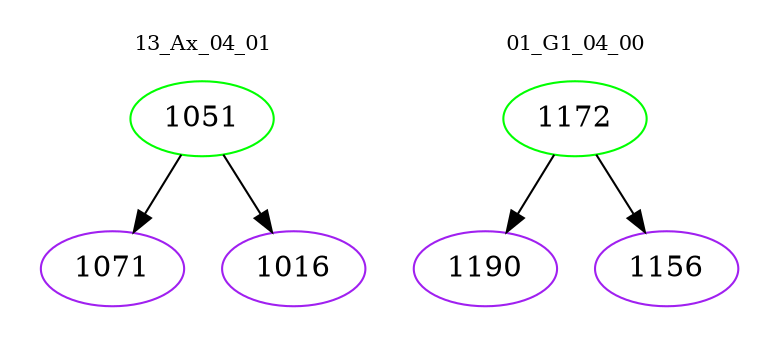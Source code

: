 digraph{
subgraph cluster_0 {
color = white
label = "13_Ax_04_01";
fontsize=10;
T0_1051 [label="1051", color="green"]
T0_1051 -> T0_1071 [color="black"]
T0_1071 [label="1071", color="purple"]
T0_1051 -> T0_1016 [color="black"]
T0_1016 [label="1016", color="purple"]
}
subgraph cluster_1 {
color = white
label = "01_G1_04_00";
fontsize=10;
T1_1172 [label="1172", color="green"]
T1_1172 -> T1_1190 [color="black"]
T1_1190 [label="1190", color="purple"]
T1_1172 -> T1_1156 [color="black"]
T1_1156 [label="1156", color="purple"]
}
}
